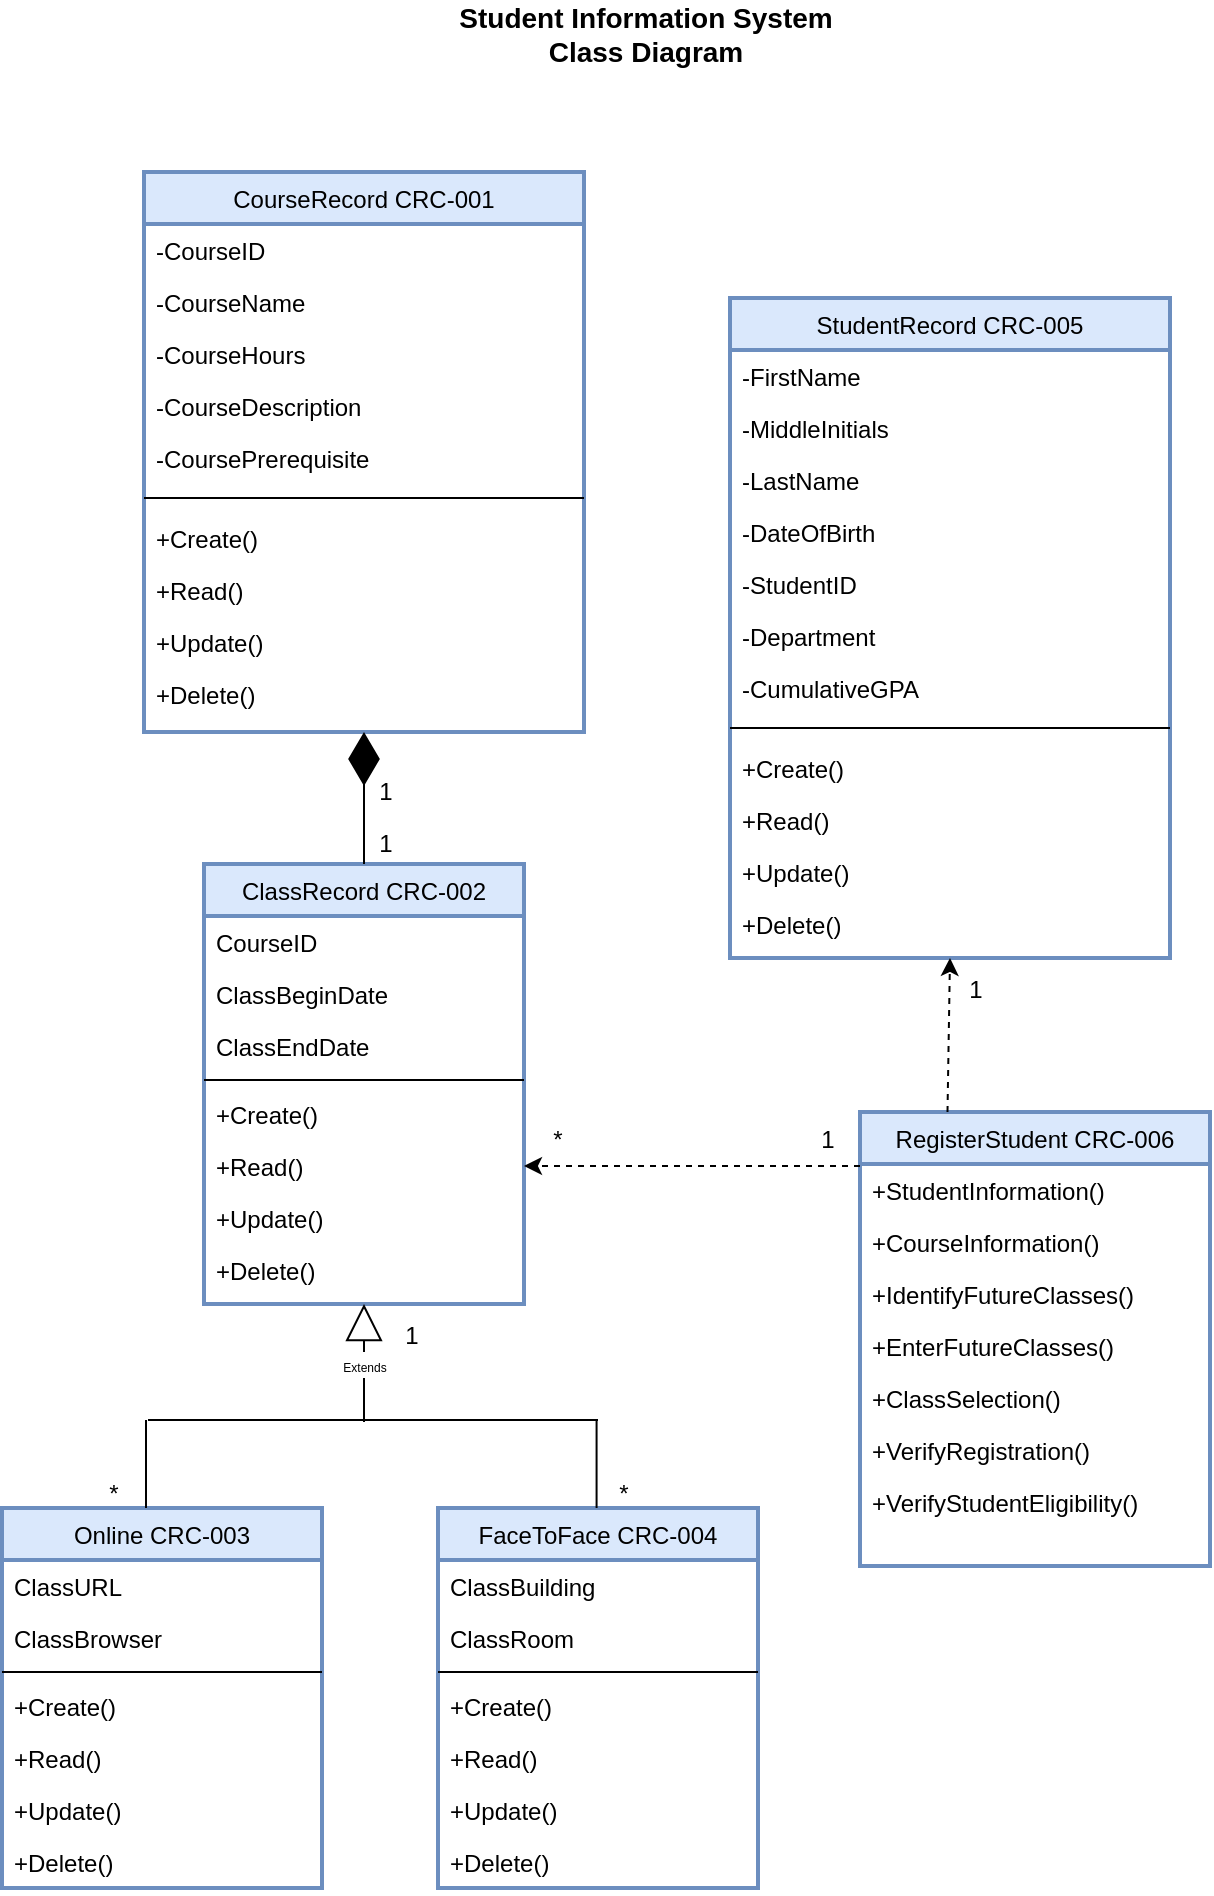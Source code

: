 <mxfile version="14.0.1" type="github">
  <diagram id="C5RBs43oDa-KdzZeNtuy" name="Page-1">
    <mxGraphModel dx="1078" dy="274" grid="0" gridSize="10" guides="1" tooltips="1" connect="1" arrows="1" fold="1" page="0" pageScale="1" pageWidth="583" pageHeight="827" math="0" shadow="0">
      <root>
        <mxCell id="WIyWlLk6GJQsqaUBKTNV-0" />
        <mxCell id="WIyWlLk6GJQsqaUBKTNV-1" parent="WIyWlLk6GJQsqaUBKTNV-0" />
        <mxCell id="mDZFszzArQVCt0ObkEAF-0" value="ClassRecord CRC-002" style="swimlane;fontStyle=0;align=center;verticalAlign=top;childLayout=stackLayout;horizontal=1;startSize=26;horizontalStack=0;resizeParent=1;resizeLast=0;collapsible=1;marginBottom=0;rounded=0;shadow=0;strokeWidth=2;fillColor=#dae8fc;strokeColor=#6c8ebf;" parent="WIyWlLk6GJQsqaUBKTNV-1" vertex="1">
          <mxGeometry x="212" y="908" width="160" height="220" as="geometry">
            <mxRectangle x="230" y="140" width="160" height="26" as="alternateBounds" />
          </mxGeometry>
        </mxCell>
        <mxCell id="mDZFszzArQVCt0ObkEAF-1" value="CourseID" style="text;align=left;verticalAlign=top;spacingLeft=4;spacingRight=4;overflow=hidden;rotatable=0;points=[[0,0.5],[1,0.5]];portConstraint=eastwest;" parent="mDZFszzArQVCt0ObkEAF-0" vertex="1">
          <mxGeometry y="26" width="160" height="26" as="geometry" />
        </mxCell>
        <mxCell id="mDZFszzArQVCt0ObkEAF-2" value="ClassBeginDate" style="text;align=left;verticalAlign=top;spacingLeft=4;spacingRight=4;overflow=hidden;rotatable=0;points=[[0,0.5],[1,0.5]];portConstraint=eastwest;rounded=0;shadow=0;html=0;" parent="mDZFszzArQVCt0ObkEAF-0" vertex="1">
          <mxGeometry y="52" width="160" height="26" as="geometry" />
        </mxCell>
        <mxCell id="mDZFszzArQVCt0ObkEAF-3" value="ClassEndDate" style="text;align=left;verticalAlign=top;spacingLeft=4;spacingRight=4;overflow=hidden;rotatable=0;points=[[0,0.5],[1,0.5]];portConstraint=eastwest;rounded=0;shadow=0;html=0;" parent="mDZFszzArQVCt0ObkEAF-0" vertex="1">
          <mxGeometry y="78" width="160" height="26" as="geometry" />
        </mxCell>
        <mxCell id="mDZFszzArQVCt0ObkEAF-4" value="" style="line;html=1;strokeWidth=1;align=left;verticalAlign=middle;spacingTop=-1;spacingLeft=3;spacingRight=3;rotatable=0;labelPosition=right;points=[];portConstraint=eastwest;" parent="mDZFszzArQVCt0ObkEAF-0" vertex="1">
          <mxGeometry y="104" width="160" height="8" as="geometry" />
        </mxCell>
        <mxCell id="mDZFszzArQVCt0ObkEAF-5" value="+Create()" style="text;align=left;verticalAlign=top;spacingLeft=4;spacingRight=4;overflow=hidden;rotatable=0;points=[[0,0.5],[1,0.5]];portConstraint=eastwest;" parent="mDZFszzArQVCt0ObkEAF-0" vertex="1">
          <mxGeometry y="112" width="160" height="26" as="geometry" />
        </mxCell>
        <mxCell id="mDZFszzArQVCt0ObkEAF-50" value="+Read()" style="text;align=left;verticalAlign=top;spacingLeft=4;spacingRight=4;overflow=hidden;rotatable=0;points=[[0,0.5],[1,0.5]];portConstraint=eastwest;" parent="mDZFszzArQVCt0ObkEAF-0" vertex="1">
          <mxGeometry y="138" width="160" height="26" as="geometry" />
        </mxCell>
        <mxCell id="mDZFszzArQVCt0ObkEAF-30" value="+Update()" style="text;align=left;verticalAlign=top;spacingLeft=4;spacingRight=4;overflow=hidden;rotatable=0;points=[[0,0.5],[1,0.5]];portConstraint=eastwest;" parent="mDZFszzArQVCt0ObkEAF-0" vertex="1">
          <mxGeometry y="164" width="160" height="26" as="geometry" />
        </mxCell>
        <mxCell id="mDZFszzArQVCt0ObkEAF-31" value="+Delete()" style="text;align=left;verticalAlign=top;spacingLeft=4;spacingRight=4;overflow=hidden;rotatable=0;points=[[0,0.5],[1,0.5]];portConstraint=eastwest;" parent="mDZFszzArQVCt0ObkEAF-0" vertex="1">
          <mxGeometry y="190" width="160" height="26" as="geometry" />
        </mxCell>
        <mxCell id="mDZFszzArQVCt0ObkEAF-6" value="CourseRecord CRC-001" style="swimlane;fontStyle=0;align=center;verticalAlign=top;childLayout=stackLayout;horizontal=1;startSize=26;horizontalStack=0;resizeParent=1;resizeLast=0;collapsible=1;marginBottom=0;rounded=0;shadow=0;strokeWidth=2;fillColor=#dae8fc;strokeColor=#6c8ebf;" parent="WIyWlLk6GJQsqaUBKTNV-1" vertex="1">
          <mxGeometry x="182" y="562" width="220" height="280" as="geometry">
            <mxRectangle x="230" y="140" width="160" height="26" as="alternateBounds" />
          </mxGeometry>
        </mxCell>
        <mxCell id="mDZFszzArQVCt0ObkEAF-7" value="-CourseID" style="text;align=left;verticalAlign=top;spacingLeft=4;spacingRight=4;overflow=hidden;rotatable=0;points=[[0,0.5],[1,0.5]];portConstraint=eastwest;" parent="mDZFszzArQVCt0ObkEAF-6" vertex="1">
          <mxGeometry y="26" width="220" height="26" as="geometry" />
        </mxCell>
        <mxCell id="mDZFszzArQVCt0ObkEAF-8" value="-CourseName" style="text;align=left;verticalAlign=top;spacingLeft=4;spacingRight=4;overflow=hidden;rotatable=0;points=[[0,0.5],[1,0.5]];portConstraint=eastwest;rounded=0;shadow=0;html=0;" parent="mDZFszzArQVCt0ObkEAF-6" vertex="1">
          <mxGeometry y="52" width="220" height="26" as="geometry" />
        </mxCell>
        <mxCell id="mDZFszzArQVCt0ObkEAF-9" value="-CourseHours" style="text;align=left;verticalAlign=top;spacingLeft=4;spacingRight=4;overflow=hidden;rotatable=0;points=[[0,0.5],[1,0.5]];portConstraint=eastwest;rounded=0;shadow=0;html=0;" parent="mDZFszzArQVCt0ObkEAF-6" vertex="1">
          <mxGeometry y="78" width="220" height="26" as="geometry" />
        </mxCell>
        <mxCell id="mDZFszzArQVCt0ObkEAF-24" value="-CourseDescription" style="text;align=left;verticalAlign=top;spacingLeft=4;spacingRight=4;overflow=hidden;rotatable=0;points=[[0,0.5],[1,0.5]];portConstraint=eastwest;rounded=0;shadow=0;html=0;" parent="mDZFszzArQVCt0ObkEAF-6" vertex="1">
          <mxGeometry y="104" width="220" height="26" as="geometry" />
        </mxCell>
        <mxCell id="mDZFszzArQVCt0ObkEAF-25" value="-CoursePrerequisite" style="text;align=left;verticalAlign=top;spacingLeft=4;spacingRight=4;overflow=hidden;rotatable=0;points=[[0,0.5],[1,0.5]];portConstraint=eastwest;rounded=0;shadow=0;html=0;" parent="mDZFszzArQVCt0ObkEAF-6" vertex="1">
          <mxGeometry y="130" width="220" height="26" as="geometry" />
        </mxCell>
        <mxCell id="mDZFszzArQVCt0ObkEAF-10" value="" style="line;html=1;strokeWidth=1;align=left;verticalAlign=middle;spacingTop=-1;spacingLeft=3;spacingRight=3;rotatable=0;labelPosition=right;points=[];portConstraint=eastwest;" parent="mDZFszzArQVCt0ObkEAF-6" vertex="1">
          <mxGeometry y="156" width="220" height="14" as="geometry" />
        </mxCell>
        <mxCell id="mDZFszzArQVCt0ObkEAF-11" value="+Create()" style="text;align=left;verticalAlign=top;spacingLeft=4;spacingRight=4;overflow=hidden;rotatable=0;points=[[0,0.5],[1,0.5]];portConstraint=eastwest;" parent="mDZFszzArQVCt0ObkEAF-6" vertex="1">
          <mxGeometry y="170" width="220" height="26" as="geometry" />
        </mxCell>
        <mxCell id="mDZFszzArQVCt0ObkEAF-48" value="+Read()" style="text;align=left;verticalAlign=top;spacingLeft=4;spacingRight=4;overflow=hidden;rotatable=0;points=[[0,0.5],[1,0.5]];portConstraint=eastwest;" parent="mDZFszzArQVCt0ObkEAF-6" vertex="1">
          <mxGeometry y="196" width="220" height="26" as="geometry" />
        </mxCell>
        <mxCell id="mDZFszzArQVCt0ObkEAF-27" value="+Update()" style="text;align=left;verticalAlign=top;spacingLeft=4;spacingRight=4;overflow=hidden;rotatable=0;points=[[0,0.5],[1,0.5]];portConstraint=eastwest;" parent="mDZFszzArQVCt0ObkEAF-6" vertex="1">
          <mxGeometry y="222" width="220" height="26" as="geometry" />
        </mxCell>
        <mxCell id="mDZFszzArQVCt0ObkEAF-28" value="+Delete()" style="text;align=left;verticalAlign=top;spacingLeft=4;spacingRight=4;overflow=hidden;rotatable=0;points=[[0,0.5],[1,0.5]];portConstraint=eastwest;" parent="mDZFszzArQVCt0ObkEAF-6" vertex="1">
          <mxGeometry y="248" width="220" height="26" as="geometry" />
        </mxCell>
        <mxCell id="mDZFszzArQVCt0ObkEAF-12" value="Online CRC-003" style="swimlane;fontStyle=0;align=center;verticalAlign=top;childLayout=stackLayout;horizontal=1;startSize=26;horizontalStack=0;resizeParent=1;resizeLast=0;collapsible=1;marginBottom=0;rounded=0;shadow=0;strokeWidth=2;fillColor=#dae8fc;strokeColor=#6c8ebf;" parent="WIyWlLk6GJQsqaUBKTNV-1" vertex="1">
          <mxGeometry x="111" y="1230" width="160" height="190" as="geometry">
            <mxRectangle x="230" y="140" width="160" height="26" as="alternateBounds" />
          </mxGeometry>
        </mxCell>
        <mxCell id="mDZFszzArQVCt0ObkEAF-13" value="ClassURL" style="text;align=left;verticalAlign=top;spacingLeft=4;spacingRight=4;overflow=hidden;rotatable=0;points=[[0,0.5],[1,0.5]];portConstraint=eastwest;" parent="mDZFszzArQVCt0ObkEAF-12" vertex="1">
          <mxGeometry y="26" width="160" height="26" as="geometry" />
        </mxCell>
        <mxCell id="mDZFszzArQVCt0ObkEAF-14" value="ClassBrowser" style="text;align=left;verticalAlign=top;spacingLeft=4;spacingRight=4;overflow=hidden;rotatable=0;points=[[0,0.5],[1,0.5]];portConstraint=eastwest;rounded=0;shadow=0;html=0;" parent="mDZFszzArQVCt0ObkEAF-12" vertex="1">
          <mxGeometry y="52" width="160" height="26" as="geometry" />
        </mxCell>
        <mxCell id="mDZFszzArQVCt0ObkEAF-16" value="" style="line;html=1;strokeWidth=1;align=left;verticalAlign=middle;spacingTop=-1;spacingLeft=3;spacingRight=3;rotatable=0;labelPosition=right;points=[];portConstraint=eastwest;" parent="mDZFszzArQVCt0ObkEAF-12" vertex="1">
          <mxGeometry y="78" width="160" height="8" as="geometry" />
        </mxCell>
        <mxCell id="mDZFszzArQVCt0ObkEAF-17" value="+Create()" style="text;align=left;verticalAlign=top;spacingLeft=4;spacingRight=4;overflow=hidden;rotatable=0;points=[[0,0.5],[1,0.5]];portConstraint=eastwest;" parent="mDZFszzArQVCt0ObkEAF-12" vertex="1">
          <mxGeometry y="86" width="160" height="26" as="geometry" />
        </mxCell>
        <mxCell id="mDZFszzArQVCt0ObkEAF-52" value="+Read()" style="text;align=left;verticalAlign=top;spacingLeft=4;spacingRight=4;overflow=hidden;rotatable=0;points=[[0,0.5],[1,0.5]];portConstraint=eastwest;" parent="mDZFszzArQVCt0ObkEAF-12" vertex="1">
          <mxGeometry y="112" width="160" height="26" as="geometry" />
        </mxCell>
        <mxCell id="mDZFszzArQVCt0ObkEAF-32" value="+Update()" style="text;align=left;verticalAlign=top;spacingLeft=4;spacingRight=4;overflow=hidden;rotatable=0;points=[[0,0.5],[1,0.5]];portConstraint=eastwest;" parent="mDZFszzArQVCt0ObkEAF-12" vertex="1">
          <mxGeometry y="138" width="160" height="26" as="geometry" />
        </mxCell>
        <mxCell id="mDZFszzArQVCt0ObkEAF-33" value="+Delete()" style="text;align=left;verticalAlign=top;spacingLeft=4;spacingRight=4;overflow=hidden;rotatable=0;points=[[0,0.5],[1,0.5]];portConstraint=eastwest;" parent="mDZFszzArQVCt0ObkEAF-12" vertex="1">
          <mxGeometry y="164" width="160" height="26" as="geometry" />
        </mxCell>
        <mxCell id="mDZFszzArQVCt0ObkEAF-18" value="FaceToFace CRC-004" style="swimlane;fontStyle=0;align=center;verticalAlign=top;childLayout=stackLayout;horizontal=1;startSize=26;horizontalStack=0;resizeParent=1;resizeLast=0;collapsible=1;marginBottom=0;rounded=0;shadow=0;strokeWidth=2;fillColor=#dae8fc;strokeColor=#6c8ebf;" parent="WIyWlLk6GJQsqaUBKTNV-1" vertex="1">
          <mxGeometry x="329" y="1230" width="160" height="190" as="geometry">
            <mxRectangle x="230" y="140" width="160" height="26" as="alternateBounds" />
          </mxGeometry>
        </mxCell>
        <mxCell id="mDZFszzArQVCt0ObkEAF-19" value="ClassBuilding" style="text;align=left;verticalAlign=top;spacingLeft=4;spacingRight=4;overflow=hidden;rotatable=0;points=[[0,0.5],[1,0.5]];portConstraint=eastwest;" parent="mDZFszzArQVCt0ObkEAF-18" vertex="1">
          <mxGeometry y="26" width="160" height="26" as="geometry" />
        </mxCell>
        <mxCell id="mDZFszzArQVCt0ObkEAF-20" value="ClassRoom" style="text;align=left;verticalAlign=top;spacingLeft=4;spacingRight=4;overflow=hidden;rotatable=0;points=[[0,0.5],[1,0.5]];portConstraint=eastwest;rounded=0;shadow=0;html=0;" parent="mDZFszzArQVCt0ObkEAF-18" vertex="1">
          <mxGeometry y="52" width="160" height="26" as="geometry" />
        </mxCell>
        <mxCell id="mDZFszzArQVCt0ObkEAF-22" value="" style="line;html=1;strokeWidth=1;align=left;verticalAlign=middle;spacingTop=-1;spacingLeft=3;spacingRight=3;rotatable=0;labelPosition=right;points=[];portConstraint=eastwest;" parent="mDZFszzArQVCt0ObkEAF-18" vertex="1">
          <mxGeometry y="78" width="160" height="8" as="geometry" />
        </mxCell>
        <mxCell id="mDZFszzArQVCt0ObkEAF-23" value="+Create()" style="text;align=left;verticalAlign=top;spacingLeft=4;spacingRight=4;overflow=hidden;rotatable=0;points=[[0,0.5],[1,0.5]];portConstraint=eastwest;" parent="mDZFszzArQVCt0ObkEAF-18" vertex="1">
          <mxGeometry y="86" width="160" height="26" as="geometry" />
        </mxCell>
        <mxCell id="mDZFszzArQVCt0ObkEAF-51" value="+Read()" style="text;align=left;verticalAlign=top;spacingLeft=4;spacingRight=4;overflow=hidden;rotatable=0;points=[[0,0.5],[1,0.5]];portConstraint=eastwest;" parent="mDZFszzArQVCt0ObkEAF-18" vertex="1">
          <mxGeometry y="112" width="160" height="26" as="geometry" />
        </mxCell>
        <mxCell id="mDZFszzArQVCt0ObkEAF-34" value="+Update()" style="text;align=left;verticalAlign=top;spacingLeft=4;spacingRight=4;overflow=hidden;rotatable=0;points=[[0,0.5],[1,0.5]];portConstraint=eastwest;" parent="mDZFszzArQVCt0ObkEAF-18" vertex="1">
          <mxGeometry y="138" width="160" height="26" as="geometry" />
        </mxCell>
        <mxCell id="mDZFszzArQVCt0ObkEAF-35" value="+Delete()" style="text;align=left;verticalAlign=top;spacingLeft=4;spacingRight=4;overflow=hidden;rotatable=0;points=[[0,0.5],[1,0.5]];portConstraint=eastwest;" parent="mDZFszzArQVCt0ObkEAF-18" vertex="1">
          <mxGeometry y="164" width="160" height="26" as="geometry" />
        </mxCell>
        <mxCell id="mDZFszzArQVCt0ObkEAF-36" value="StudentRecord CRC-005" style="swimlane;fontStyle=0;align=center;verticalAlign=top;childLayout=stackLayout;horizontal=1;startSize=26;horizontalStack=0;resizeParent=1;resizeLast=0;collapsible=1;marginBottom=0;rounded=0;shadow=0;strokeWidth=2;fillColor=#dae8fc;strokeColor=#6c8ebf;" parent="WIyWlLk6GJQsqaUBKTNV-1" vertex="1">
          <mxGeometry x="475" y="625" width="220" height="330" as="geometry">
            <mxRectangle x="230" y="140" width="160" height="26" as="alternateBounds" />
          </mxGeometry>
        </mxCell>
        <mxCell id="mDZFszzArQVCt0ObkEAF-37" value="-FirstName" style="text;align=left;verticalAlign=top;spacingLeft=4;spacingRight=4;overflow=hidden;rotatable=0;points=[[0,0.5],[1,0.5]];portConstraint=eastwest;" parent="mDZFszzArQVCt0ObkEAF-36" vertex="1">
          <mxGeometry y="26" width="220" height="26" as="geometry" />
        </mxCell>
        <mxCell id="mDZFszzArQVCt0ObkEAF-38" value="-MiddleInitials" style="text;align=left;verticalAlign=top;spacingLeft=4;spacingRight=4;overflow=hidden;rotatable=0;points=[[0,0.5],[1,0.5]];portConstraint=eastwest;rounded=0;shadow=0;html=0;" parent="mDZFszzArQVCt0ObkEAF-36" vertex="1">
          <mxGeometry y="52" width="220" height="26" as="geometry" />
        </mxCell>
        <mxCell id="mDZFszzArQVCt0ObkEAF-39" value="-LastName" style="text;align=left;verticalAlign=top;spacingLeft=4;spacingRight=4;overflow=hidden;rotatable=0;points=[[0,0.5],[1,0.5]];portConstraint=eastwest;rounded=0;shadow=0;html=0;" parent="mDZFszzArQVCt0ObkEAF-36" vertex="1">
          <mxGeometry y="78" width="220" height="26" as="geometry" />
        </mxCell>
        <mxCell id="mDZFszzArQVCt0ObkEAF-40" value="-DateOfBirth" style="text;align=left;verticalAlign=top;spacingLeft=4;spacingRight=4;overflow=hidden;rotatable=0;points=[[0,0.5],[1,0.5]];portConstraint=eastwest;rounded=0;shadow=0;html=0;" parent="mDZFszzArQVCt0ObkEAF-36" vertex="1">
          <mxGeometry y="104" width="220" height="26" as="geometry" />
        </mxCell>
        <mxCell id="mDZFszzArQVCt0ObkEAF-41" value="-StudentID" style="text;align=left;verticalAlign=top;spacingLeft=4;spacingRight=4;overflow=hidden;rotatable=0;points=[[0,0.5],[1,0.5]];portConstraint=eastwest;rounded=0;shadow=0;html=0;" parent="mDZFszzArQVCt0ObkEAF-36" vertex="1">
          <mxGeometry y="130" width="220" height="26" as="geometry" />
        </mxCell>
        <mxCell id="mDZFszzArQVCt0ObkEAF-43" value="-Department" style="text;align=left;verticalAlign=top;spacingLeft=4;spacingRight=4;overflow=hidden;rotatable=0;points=[[0,0.5],[1,0.5]];portConstraint=eastwest;" parent="mDZFszzArQVCt0ObkEAF-36" vertex="1">
          <mxGeometry y="156" width="220" height="26" as="geometry" />
        </mxCell>
        <mxCell id="mDZFszzArQVCt0ObkEAF-44" value="-CumulativeGPA" style="text;align=left;verticalAlign=top;spacingLeft=4;spacingRight=4;overflow=hidden;rotatable=0;points=[[0,0.5],[1,0.5]];portConstraint=eastwest;" parent="mDZFszzArQVCt0ObkEAF-36" vertex="1">
          <mxGeometry y="182" width="220" height="26" as="geometry" />
        </mxCell>
        <mxCell id="mDZFszzArQVCt0ObkEAF-42" value="" style="line;html=1;strokeWidth=1;align=left;verticalAlign=middle;spacingTop=-1;spacingLeft=3;spacingRight=3;rotatable=0;labelPosition=right;points=[];portConstraint=eastwest;" parent="mDZFszzArQVCt0ObkEAF-36" vertex="1">
          <mxGeometry y="208" width="220" height="14" as="geometry" />
        </mxCell>
        <mxCell id="mDZFszzArQVCt0ObkEAF-45" value="+Create()" style="text;align=left;verticalAlign=top;spacingLeft=4;spacingRight=4;overflow=hidden;rotatable=0;points=[[0,0.5],[1,0.5]];portConstraint=eastwest;" parent="mDZFszzArQVCt0ObkEAF-36" vertex="1">
          <mxGeometry y="222" width="220" height="26" as="geometry" />
        </mxCell>
        <mxCell id="mDZFszzArQVCt0ObkEAF-49" value="+Read()" style="text;align=left;verticalAlign=top;spacingLeft=4;spacingRight=4;overflow=hidden;rotatable=0;points=[[0,0.5],[1,0.5]];portConstraint=eastwest;" parent="mDZFszzArQVCt0ObkEAF-36" vertex="1">
          <mxGeometry y="248" width="220" height="26" as="geometry" />
        </mxCell>
        <mxCell id="mDZFszzArQVCt0ObkEAF-46" value="+Update()" style="text;align=left;verticalAlign=top;spacingLeft=4;spacingRight=4;overflow=hidden;rotatable=0;points=[[0,0.5],[1,0.5]];portConstraint=eastwest;" parent="mDZFszzArQVCt0ObkEAF-36" vertex="1">
          <mxGeometry y="274" width="220" height="26" as="geometry" />
        </mxCell>
        <mxCell id="mDZFszzArQVCt0ObkEAF-47" value="+Delete()" style="text;align=left;verticalAlign=top;spacingLeft=4;spacingRight=4;overflow=hidden;rotatable=0;points=[[0,0.5],[1,0.5]];portConstraint=eastwest;" parent="mDZFszzArQVCt0ObkEAF-36" vertex="1">
          <mxGeometry y="300" width="220" height="26" as="geometry" />
        </mxCell>
        <mxCell id="mDZFszzArQVCt0ObkEAF-53" value="" style="endArrow=diamondThin;endFill=1;endSize=24;html=1;entryX=0.5;entryY=1;entryDx=0;entryDy=0;exitX=0.5;exitY=0;exitDx=0;exitDy=0;" parent="WIyWlLk6GJQsqaUBKTNV-1" source="mDZFszzArQVCt0ObkEAF-0" target="mDZFszzArQVCt0ObkEAF-6" edge="1">
          <mxGeometry width="160" relative="1" as="geometry">
            <mxPoint x="383" y="941" as="sourcePoint" />
            <mxPoint x="543" y="941" as="targetPoint" />
          </mxGeometry>
        </mxCell>
        <mxCell id="mDZFszzArQVCt0ObkEAF-54" value="RegisterStudent CRC-006" style="swimlane;fontStyle=0;align=center;verticalAlign=top;childLayout=stackLayout;horizontal=1;startSize=26;horizontalStack=0;resizeParent=1;resizeLast=0;collapsible=1;marginBottom=0;rounded=0;shadow=0;strokeWidth=2;fillColor=#dae8fc;strokeColor=#6c8ebf;" parent="WIyWlLk6GJQsqaUBKTNV-1" vertex="1">
          <mxGeometry x="540" y="1032" width="175" height="227" as="geometry">
            <mxRectangle x="230" y="140" width="160" height="26" as="alternateBounds" />
          </mxGeometry>
        </mxCell>
        <mxCell id="mDZFszzArQVCt0ObkEAF-59" value="+StudentInformation()" style="text;align=left;verticalAlign=top;spacingLeft=4;spacingRight=4;overflow=hidden;rotatable=0;points=[[0,0.5],[1,0.5]];portConstraint=eastwest;" parent="mDZFszzArQVCt0ObkEAF-54" vertex="1">
          <mxGeometry y="26" width="175" height="26" as="geometry" />
        </mxCell>
        <mxCell id="mDZFszzArQVCt0ObkEAF-60" value="+CourseInformation()" style="text;align=left;verticalAlign=top;spacingLeft=4;spacingRight=4;overflow=hidden;rotatable=0;points=[[0,0.5],[1,0.5]];portConstraint=eastwest;" parent="mDZFszzArQVCt0ObkEAF-54" vertex="1">
          <mxGeometry y="52" width="175" height="26" as="geometry" />
        </mxCell>
        <mxCell id="mDZFszzArQVCt0ObkEAF-72" value="+IdentifyFutureClasses()" style="text;align=left;verticalAlign=top;spacingLeft=4;spacingRight=4;overflow=hidden;rotatable=0;points=[[0,0.5],[1,0.5]];portConstraint=eastwest;" parent="mDZFszzArQVCt0ObkEAF-54" vertex="1">
          <mxGeometry y="78" width="175" height="26" as="geometry" />
        </mxCell>
        <mxCell id="3ZJjnnuNBhs-CdSNVF4s-0" value="+EnterFutureClasses()" style="text;align=left;verticalAlign=top;spacingLeft=4;spacingRight=4;overflow=hidden;rotatable=0;points=[[0,0.5],[1,0.5]];portConstraint=eastwest;" vertex="1" parent="mDZFszzArQVCt0ObkEAF-54">
          <mxGeometry y="104" width="175" height="26" as="geometry" />
        </mxCell>
        <mxCell id="ZbRFLYXlaooaJSzUJWDh-0" value="+ClassSelection()" style="text;align=left;verticalAlign=top;spacingLeft=4;spacingRight=4;overflow=hidden;rotatable=0;points=[[0,0.5],[1,0.5]];portConstraint=eastwest;" parent="mDZFszzArQVCt0ObkEAF-54" vertex="1">
          <mxGeometry y="130" width="175" height="26" as="geometry" />
        </mxCell>
        <mxCell id="ZbRFLYXlaooaJSzUJWDh-1" value="+VerifyRegistration()" style="text;align=left;verticalAlign=top;spacingLeft=4;spacingRight=4;overflow=hidden;rotatable=0;points=[[0,0.5],[1,0.5]];portConstraint=eastwest;" parent="mDZFszzArQVCt0ObkEAF-54" vertex="1">
          <mxGeometry y="156" width="175" height="26" as="geometry" />
        </mxCell>
        <mxCell id="ZbRFLYXlaooaJSzUJWDh-2" value="+VerifyStudentEligibility()" style="text;align=left;verticalAlign=top;spacingLeft=4;spacingRight=4;overflow=hidden;rotatable=0;points=[[0,0.5],[1,0.5]];portConstraint=eastwest;" parent="mDZFszzArQVCt0ObkEAF-54" vertex="1">
          <mxGeometry y="182" width="175" height="26" as="geometry" />
        </mxCell>
        <mxCell id="mDZFszzArQVCt0ObkEAF-66" value="" style="endArrow=none;html=1;exitX=0.5;exitY=0;exitDx=0;exitDy=0;" parent="WIyWlLk6GJQsqaUBKTNV-1" edge="1">
          <mxGeometry width="50" height="50" relative="1" as="geometry">
            <mxPoint x="183" y="1230.0" as="sourcePoint" />
            <mxPoint x="183" y="1186" as="targetPoint" />
          </mxGeometry>
        </mxCell>
        <mxCell id="mDZFszzArQVCt0ObkEAF-67" value="" style="endArrow=none;html=1;exitX=0.5;exitY=0;exitDx=0;exitDy=0;" parent="WIyWlLk6GJQsqaUBKTNV-1" edge="1">
          <mxGeometry width="50" height="50" relative="1" as="geometry">
            <mxPoint x="408.29" y="1230.0" as="sourcePoint" />
            <mxPoint x="408.29" y="1186" as="targetPoint" />
          </mxGeometry>
        </mxCell>
        <mxCell id="mDZFszzArQVCt0ObkEAF-68" value="" style="endArrow=none;html=1;" parent="WIyWlLk6GJQsqaUBKTNV-1" edge="1">
          <mxGeometry width="50" height="50" relative="1" as="geometry">
            <mxPoint x="184" y="1186" as="sourcePoint" />
            <mxPoint x="409" y="1186" as="targetPoint" />
          </mxGeometry>
        </mxCell>
        <mxCell id="mDZFszzArQVCt0ObkEAF-69" value="&lt;font style=&quot;font-size: 6px&quot;&gt;Extends&lt;/font&gt;" style="endArrow=block;endSize=16;endFill=0;html=1;entryX=0.5;entryY=1;entryDx=0;entryDy=0;" parent="WIyWlLk6GJQsqaUBKTNV-1" target="mDZFszzArQVCt0ObkEAF-0" edge="1">
          <mxGeometry width="160" relative="1" as="geometry">
            <mxPoint x="292" y="1187" as="sourcePoint" />
            <mxPoint x="470" y="1166" as="targetPoint" />
          </mxGeometry>
        </mxCell>
        <mxCell id="mDZFszzArQVCt0ObkEAF-75" value="&lt;font style=&quot;font-size: 14px&quot;&gt;Student Information System &lt;br&gt;Class Diagram&lt;/font&gt;" style="text;html=1;strokeColor=none;fillColor=none;align=center;verticalAlign=middle;whiteSpace=wrap;rounded=0;fontStyle=1" parent="WIyWlLk6GJQsqaUBKTNV-1" vertex="1">
          <mxGeometry x="319" y="479" width="228" height="28" as="geometry" />
        </mxCell>
        <mxCell id="ZbRFLYXlaooaJSzUJWDh-5" value="" style="endArrow=classic;html=1;entryX=1;entryY=0.5;entryDx=0;entryDy=0;dashed=1;" parent="WIyWlLk6GJQsqaUBKTNV-1" target="mDZFszzArQVCt0ObkEAF-50" edge="1">
          <mxGeometry width="50" height="50" relative="1" as="geometry">
            <mxPoint x="540" y="1059" as="sourcePoint" />
            <mxPoint x="383" y="1054" as="targetPoint" />
          </mxGeometry>
        </mxCell>
        <mxCell id="ZbRFLYXlaooaJSzUJWDh-6" value="" style="endArrow=classic;html=1;dashed=1;exitX=0.25;exitY=0;exitDx=0;exitDy=0;entryX=0.5;entryY=1;entryDx=0;entryDy=0;" parent="WIyWlLk6GJQsqaUBKTNV-1" source="mDZFszzArQVCt0ObkEAF-54" target="mDZFszzArQVCt0ObkEAF-36" edge="1">
          <mxGeometry width="50" height="50" relative="1" as="geometry">
            <mxPoint x="515" y="1075" as="sourcePoint" />
            <mxPoint x="573" y="980" as="targetPoint" />
          </mxGeometry>
        </mxCell>
        <mxCell id="ZbRFLYXlaooaJSzUJWDh-7" value="1" style="text;html=1;strokeColor=none;fillColor=none;align=center;verticalAlign=middle;whiteSpace=wrap;rounded=0;" parent="WIyWlLk6GJQsqaUBKTNV-1" vertex="1">
          <mxGeometry x="290" y="890" width="26" height="16" as="geometry" />
        </mxCell>
        <mxCell id="ZbRFLYXlaooaJSzUJWDh-8" value="1" style="text;html=1;strokeColor=none;fillColor=none;align=center;verticalAlign=middle;whiteSpace=wrap;rounded=0;" parent="WIyWlLk6GJQsqaUBKTNV-1" vertex="1">
          <mxGeometry x="290" y="864" width="26" height="16" as="geometry" />
        </mxCell>
        <mxCell id="ZbRFLYXlaooaJSzUJWDh-10" value="*" style="text;html=1;strokeColor=none;fillColor=none;align=center;verticalAlign=middle;whiteSpace=wrap;rounded=0;" parent="WIyWlLk6GJQsqaUBKTNV-1" vertex="1">
          <mxGeometry x="369" y="1036" width="40" height="20" as="geometry" />
        </mxCell>
        <mxCell id="ZbRFLYXlaooaJSzUJWDh-12" value="1" style="text;html=1;strokeColor=none;fillColor=none;align=center;verticalAlign=middle;whiteSpace=wrap;rounded=0;" parent="WIyWlLk6GJQsqaUBKTNV-1" vertex="1">
          <mxGeometry x="511" y="1038" width="26" height="16" as="geometry" />
        </mxCell>
        <mxCell id="ZbRFLYXlaooaJSzUJWDh-13" value="1" style="text;html=1;strokeColor=none;fillColor=none;align=center;verticalAlign=middle;whiteSpace=wrap;rounded=0;" parent="WIyWlLk6GJQsqaUBKTNV-1" vertex="1">
          <mxGeometry x="585" y="963" width="26" height="16" as="geometry" />
        </mxCell>
        <mxCell id="ZbRFLYXlaooaJSzUJWDh-14" value="*" style="text;html=1;strokeColor=none;fillColor=none;align=center;verticalAlign=middle;whiteSpace=wrap;rounded=0;" parent="WIyWlLk6GJQsqaUBKTNV-1" vertex="1">
          <mxGeometry x="402" y="1213" width="40" height="20" as="geometry" />
        </mxCell>
        <mxCell id="ZbRFLYXlaooaJSzUJWDh-15" value="*" style="text;html=1;strokeColor=none;fillColor=none;align=center;verticalAlign=middle;whiteSpace=wrap;rounded=0;" parent="WIyWlLk6GJQsqaUBKTNV-1" vertex="1">
          <mxGeometry x="147" y="1213" width="40" height="20" as="geometry" />
        </mxCell>
        <mxCell id="ZbRFLYXlaooaJSzUJWDh-16" value="1" style="text;html=1;strokeColor=none;fillColor=none;align=center;verticalAlign=middle;whiteSpace=wrap;rounded=0;" parent="WIyWlLk6GJQsqaUBKTNV-1" vertex="1">
          <mxGeometry x="303" y="1136" width="26" height="16" as="geometry" />
        </mxCell>
      </root>
    </mxGraphModel>
  </diagram>
</mxfile>
